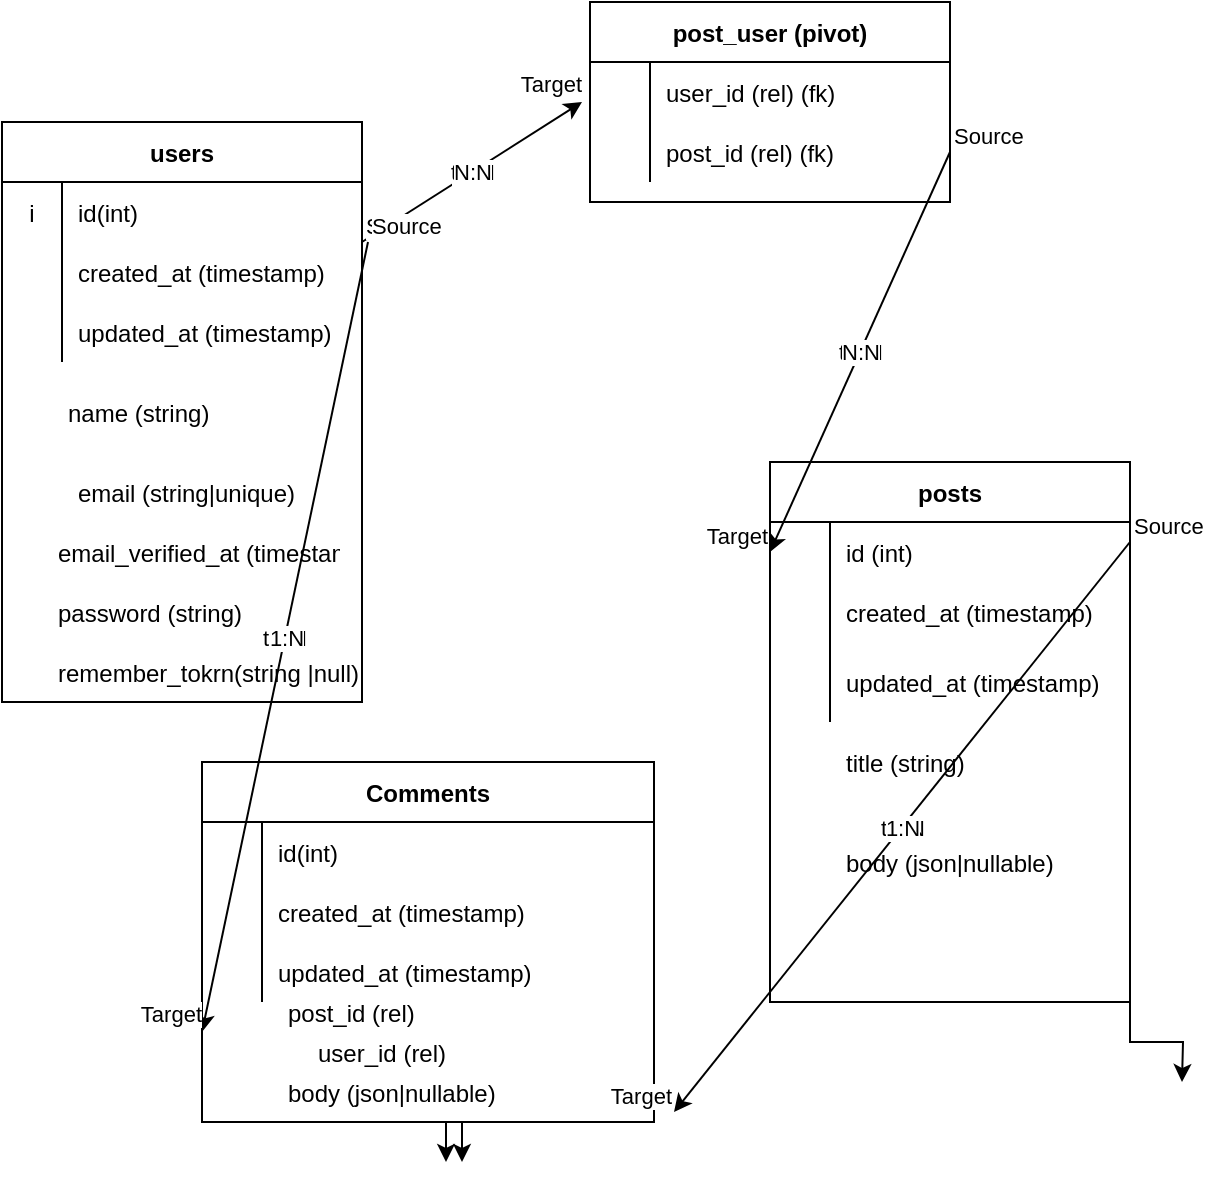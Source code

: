 <mxfile version="20.2.8" type="github">
  <diagram id="8dreg-q9kGqba0H9kzo7" name="Page-1">
    <mxGraphModel dx="672" dy="872" grid="1" gridSize="10" guides="1" tooltips="1" connect="1" arrows="1" fold="1" page="1" pageScale="1" pageWidth="827" pageHeight="1169" math="0" shadow="0">
      <root>
        <mxCell id="0" />
        <mxCell id="1" parent="0" />
        <mxCell id="YiDzQwT6IjPgcqFOA3XR-5" value="users" style="shape=table;startSize=30;container=1;collapsible=1;childLayout=tableLayout;fixedRows=1;rowLines=0;fontStyle=1;align=center;resizeLast=1;" vertex="1" parent="1">
          <mxGeometry x="30" y="160" width="180" height="290" as="geometry" />
        </mxCell>
        <mxCell id="YiDzQwT6IjPgcqFOA3XR-15" value="" style="shape=tableRow;horizontal=0;startSize=0;swimlaneHead=0;swimlaneBody=0;fillColor=none;collapsible=0;dropTarget=0;points=[[0,0.5],[1,0.5]];portConstraint=eastwest;top=0;left=0;right=0;bottom=0;" vertex="1" parent="YiDzQwT6IjPgcqFOA3XR-5">
          <mxGeometry y="30" width="180" height="30" as="geometry" />
        </mxCell>
        <mxCell id="YiDzQwT6IjPgcqFOA3XR-16" value="i" style="shape=partialRectangle;connectable=0;fillColor=none;top=0;left=0;bottom=0;right=0;editable=1;overflow=hidden;" vertex="1" parent="YiDzQwT6IjPgcqFOA3XR-15">
          <mxGeometry width="30" height="30" as="geometry">
            <mxRectangle width="30" height="30" as="alternateBounds" />
          </mxGeometry>
        </mxCell>
        <mxCell id="YiDzQwT6IjPgcqFOA3XR-17" value="id(int)" style="shape=partialRectangle;connectable=0;fillColor=none;top=0;left=0;bottom=0;right=0;align=left;spacingLeft=6;overflow=hidden;" vertex="1" parent="YiDzQwT6IjPgcqFOA3XR-15">
          <mxGeometry x="30" width="150" height="30" as="geometry">
            <mxRectangle width="150" height="30" as="alternateBounds" />
          </mxGeometry>
        </mxCell>
        <mxCell id="YiDzQwT6IjPgcqFOA3XR-9" value="" style="shape=tableRow;horizontal=0;startSize=0;swimlaneHead=0;swimlaneBody=0;fillColor=none;collapsible=0;dropTarget=0;points=[[0,0.5],[1,0.5]];portConstraint=eastwest;top=0;left=0;right=0;bottom=0;" vertex="1" parent="YiDzQwT6IjPgcqFOA3XR-5">
          <mxGeometry y="60" width="180" height="30" as="geometry" />
        </mxCell>
        <mxCell id="YiDzQwT6IjPgcqFOA3XR-10" value="" style="shape=partialRectangle;connectable=0;fillColor=none;top=0;left=0;bottom=0;right=0;editable=1;overflow=hidden;" vertex="1" parent="YiDzQwT6IjPgcqFOA3XR-9">
          <mxGeometry width="30" height="30" as="geometry">
            <mxRectangle width="30" height="30" as="alternateBounds" />
          </mxGeometry>
        </mxCell>
        <mxCell id="YiDzQwT6IjPgcqFOA3XR-11" value="created_at (timestamp)" style="shape=partialRectangle;connectable=0;fillColor=none;top=0;left=0;bottom=0;right=0;align=left;spacingLeft=6;overflow=hidden;" vertex="1" parent="YiDzQwT6IjPgcqFOA3XR-9">
          <mxGeometry x="30" width="150" height="30" as="geometry">
            <mxRectangle width="150" height="30" as="alternateBounds" />
          </mxGeometry>
        </mxCell>
        <mxCell id="YiDzQwT6IjPgcqFOA3XR-12" value="" style="shape=tableRow;horizontal=0;startSize=0;swimlaneHead=0;swimlaneBody=0;fillColor=none;collapsible=0;dropTarget=0;points=[[0,0.5],[1,0.5]];portConstraint=eastwest;top=0;left=0;right=0;bottom=0;" vertex="1" parent="YiDzQwT6IjPgcqFOA3XR-5">
          <mxGeometry y="90" width="180" height="30" as="geometry" />
        </mxCell>
        <mxCell id="YiDzQwT6IjPgcqFOA3XR-13" value="" style="shape=partialRectangle;connectable=0;fillColor=none;top=0;left=0;bottom=0;right=0;editable=1;overflow=hidden;" vertex="1" parent="YiDzQwT6IjPgcqFOA3XR-12">
          <mxGeometry width="30" height="30" as="geometry">
            <mxRectangle width="30" height="30" as="alternateBounds" />
          </mxGeometry>
        </mxCell>
        <mxCell id="YiDzQwT6IjPgcqFOA3XR-14" value="updated_at (timestamp)" style="shape=partialRectangle;connectable=0;fillColor=none;top=0;left=0;bottom=0;right=0;align=left;spacingLeft=6;overflow=hidden;" vertex="1" parent="YiDzQwT6IjPgcqFOA3XR-12">
          <mxGeometry x="30" width="150" height="30" as="geometry">
            <mxRectangle width="150" height="30" as="alternateBounds" />
          </mxGeometry>
        </mxCell>
        <mxCell id="YiDzQwT6IjPgcqFOA3XR-99" style="edgeStyle=orthogonalEdgeStyle;rounded=0;orthogonalLoop=1;jettySize=auto;html=1;exitX=1;exitY=1;exitDx=0;exitDy=0;" edge="1" parent="1" source="YiDzQwT6IjPgcqFOA3XR-18">
          <mxGeometry relative="1" as="geometry">
            <mxPoint x="620" y="640" as="targetPoint" />
          </mxGeometry>
        </mxCell>
        <mxCell id="YiDzQwT6IjPgcqFOA3XR-18" value="posts" style="shape=table;startSize=30;container=1;collapsible=1;childLayout=tableLayout;fixedRows=1;rowLines=0;fontStyle=1;align=center;resizeLast=1;" vertex="1" parent="1">
          <mxGeometry x="414" y="330" width="180" height="270" as="geometry" />
        </mxCell>
        <mxCell id="YiDzQwT6IjPgcqFOA3XR-28" value="" style="shape=tableRow;horizontal=0;startSize=0;swimlaneHead=0;swimlaneBody=0;fillColor=none;collapsible=0;dropTarget=0;points=[[0,0.5],[1,0.5]];portConstraint=eastwest;top=0;left=0;right=0;bottom=0;" vertex="1" parent="YiDzQwT6IjPgcqFOA3XR-18">
          <mxGeometry y="30" width="180" height="30" as="geometry" />
        </mxCell>
        <mxCell id="YiDzQwT6IjPgcqFOA3XR-29" value="" style="shape=partialRectangle;connectable=0;fillColor=none;top=0;left=0;bottom=0;right=0;editable=1;overflow=hidden;" vertex="1" parent="YiDzQwT6IjPgcqFOA3XR-28">
          <mxGeometry width="30" height="30" as="geometry">
            <mxRectangle width="30" height="30" as="alternateBounds" />
          </mxGeometry>
        </mxCell>
        <mxCell id="YiDzQwT6IjPgcqFOA3XR-30" value="id (int)" style="shape=partialRectangle;connectable=0;fillColor=none;top=0;left=0;bottom=0;right=0;align=left;spacingLeft=6;overflow=hidden;" vertex="1" parent="YiDzQwT6IjPgcqFOA3XR-28">
          <mxGeometry x="30" width="150" height="30" as="geometry">
            <mxRectangle width="150" height="30" as="alternateBounds" />
          </mxGeometry>
        </mxCell>
        <mxCell id="YiDzQwT6IjPgcqFOA3XR-22" value="" style="shape=tableRow;horizontal=0;startSize=0;swimlaneHead=0;swimlaneBody=0;fillColor=none;collapsible=0;dropTarget=0;points=[[0,0.5],[1,0.5]];portConstraint=eastwest;top=0;left=0;right=0;bottom=0;" vertex="1" parent="YiDzQwT6IjPgcqFOA3XR-18">
          <mxGeometry y="60" width="180" height="30" as="geometry" />
        </mxCell>
        <mxCell id="YiDzQwT6IjPgcqFOA3XR-23" value="" style="shape=partialRectangle;connectable=0;fillColor=none;top=0;left=0;bottom=0;right=0;editable=1;overflow=hidden;" vertex="1" parent="YiDzQwT6IjPgcqFOA3XR-22">
          <mxGeometry width="30" height="30" as="geometry">
            <mxRectangle width="30" height="30" as="alternateBounds" />
          </mxGeometry>
        </mxCell>
        <mxCell id="YiDzQwT6IjPgcqFOA3XR-24" value="created_at (timestamp)" style="shape=partialRectangle;connectable=0;fillColor=none;top=0;left=0;bottom=0;right=0;align=left;spacingLeft=6;overflow=hidden;" vertex="1" parent="YiDzQwT6IjPgcqFOA3XR-22">
          <mxGeometry x="30" width="150" height="30" as="geometry">
            <mxRectangle width="150" height="30" as="alternateBounds" />
          </mxGeometry>
        </mxCell>
        <mxCell id="YiDzQwT6IjPgcqFOA3XR-25" value="" style="shape=tableRow;horizontal=0;startSize=0;swimlaneHead=0;swimlaneBody=0;fillColor=none;collapsible=0;dropTarget=0;points=[[0,0.5],[1,0.5]];portConstraint=eastwest;top=0;left=0;right=0;bottom=0;" vertex="1" parent="YiDzQwT6IjPgcqFOA3XR-18">
          <mxGeometry y="90" width="180" height="40" as="geometry" />
        </mxCell>
        <mxCell id="YiDzQwT6IjPgcqFOA3XR-26" value="" style="shape=partialRectangle;connectable=0;fillColor=none;top=0;left=0;bottom=0;right=0;editable=1;overflow=hidden;" vertex="1" parent="YiDzQwT6IjPgcqFOA3XR-25">
          <mxGeometry width="30" height="40" as="geometry">
            <mxRectangle width="30" height="40" as="alternateBounds" />
          </mxGeometry>
        </mxCell>
        <mxCell id="YiDzQwT6IjPgcqFOA3XR-27" value="updated_at (timestamp)" style="shape=partialRectangle;connectable=0;fillColor=none;top=0;left=0;bottom=0;right=0;align=left;spacingLeft=6;overflow=hidden;" vertex="1" parent="YiDzQwT6IjPgcqFOA3XR-25">
          <mxGeometry x="30" width="150" height="40" as="geometry">
            <mxRectangle width="150" height="40" as="alternateBounds" />
          </mxGeometry>
        </mxCell>
        <mxCell id="YiDzQwT6IjPgcqFOA3XR-31" value="post_user (pivot)" style="shape=table;startSize=30;container=1;collapsible=1;childLayout=tableLayout;fixedRows=1;rowLines=0;fontStyle=1;align=center;resizeLast=1;" vertex="1" parent="1">
          <mxGeometry x="324" y="100" width="180" height="100" as="geometry" />
        </mxCell>
        <mxCell id="YiDzQwT6IjPgcqFOA3XR-35" value="" style="shape=tableRow;horizontal=0;startSize=0;swimlaneHead=0;swimlaneBody=0;fillColor=none;collapsible=0;dropTarget=0;points=[[0,0.5],[1,0.5]];portConstraint=eastwest;top=0;left=0;right=0;bottom=0;" vertex="1" parent="YiDzQwT6IjPgcqFOA3XR-31">
          <mxGeometry y="30" width="180" height="30" as="geometry" />
        </mxCell>
        <mxCell id="YiDzQwT6IjPgcqFOA3XR-36" value="" style="shape=partialRectangle;connectable=0;fillColor=none;top=0;left=0;bottom=0;right=0;editable=1;overflow=hidden;" vertex="1" parent="YiDzQwT6IjPgcqFOA3XR-35">
          <mxGeometry width="30" height="30" as="geometry">
            <mxRectangle width="30" height="30" as="alternateBounds" />
          </mxGeometry>
        </mxCell>
        <mxCell id="YiDzQwT6IjPgcqFOA3XR-37" value="user_id (rel) (fk)" style="shape=partialRectangle;connectable=0;fillColor=none;top=0;left=0;bottom=0;right=0;align=left;spacingLeft=6;overflow=hidden;" vertex="1" parent="YiDzQwT6IjPgcqFOA3XR-35">
          <mxGeometry x="30" width="150" height="30" as="geometry">
            <mxRectangle width="150" height="30" as="alternateBounds" />
          </mxGeometry>
        </mxCell>
        <mxCell id="YiDzQwT6IjPgcqFOA3XR-38" value="" style="shape=tableRow;horizontal=0;startSize=0;swimlaneHead=0;swimlaneBody=0;fillColor=none;collapsible=0;dropTarget=0;points=[[0,0.5],[1,0.5]];portConstraint=eastwest;top=0;left=0;right=0;bottom=0;" vertex="1" parent="YiDzQwT6IjPgcqFOA3XR-31">
          <mxGeometry y="60" width="180" height="30" as="geometry" />
        </mxCell>
        <mxCell id="YiDzQwT6IjPgcqFOA3XR-39" value="" style="shape=partialRectangle;connectable=0;fillColor=none;top=0;left=0;bottom=0;right=0;editable=1;overflow=hidden;" vertex="1" parent="YiDzQwT6IjPgcqFOA3XR-38">
          <mxGeometry width="30" height="30" as="geometry">
            <mxRectangle width="30" height="30" as="alternateBounds" />
          </mxGeometry>
        </mxCell>
        <mxCell id="YiDzQwT6IjPgcqFOA3XR-40" value="post_id (rel) (fk)" style="shape=partialRectangle;connectable=0;fillColor=none;top=0;left=0;bottom=0;right=0;align=left;spacingLeft=6;overflow=hidden;" vertex="1" parent="YiDzQwT6IjPgcqFOA3XR-38">
          <mxGeometry x="30" width="150" height="30" as="geometry">
            <mxRectangle width="150" height="30" as="alternateBounds" />
          </mxGeometry>
        </mxCell>
        <mxCell id="YiDzQwT6IjPgcqFOA3XR-45" value="tN:N" style="endArrow=classic;html=1;rounded=0;" edge="1" parent="1">
          <mxGeometry relative="1" as="geometry">
            <mxPoint x="210" y="220" as="sourcePoint" />
            <mxPoint x="320" y="150" as="targetPoint" />
          </mxGeometry>
        </mxCell>
        <mxCell id="YiDzQwT6IjPgcqFOA3XR-46" value="N:N&lt;br&gt;" style="edgeLabel;resizable=0;html=1;align=center;verticalAlign=middle;" connectable="0" vertex="1" parent="YiDzQwT6IjPgcqFOA3XR-45">
          <mxGeometry relative="1" as="geometry" />
        </mxCell>
        <mxCell id="YiDzQwT6IjPgcqFOA3XR-47" value="Source" style="edgeLabel;resizable=0;html=1;align=left;verticalAlign=bottom;" connectable="0" vertex="1" parent="YiDzQwT6IjPgcqFOA3XR-45">
          <mxGeometry x="-1" relative="1" as="geometry" />
        </mxCell>
        <mxCell id="YiDzQwT6IjPgcqFOA3XR-48" value="Target" style="edgeLabel;resizable=0;html=1;align=right;verticalAlign=bottom;" connectable="0" vertex="1" parent="YiDzQwT6IjPgcqFOA3XR-45">
          <mxGeometry x="1" relative="1" as="geometry" />
        </mxCell>
        <mxCell id="YiDzQwT6IjPgcqFOA3XR-49" value="tN:N" style="endArrow=classic;html=1;rounded=0;entryX=0;entryY=0.5;entryDx=0;entryDy=0;exitX=1;exitY=0.5;exitDx=0;exitDy=0;" edge="1" parent="1" source="YiDzQwT6IjPgcqFOA3XR-38" target="YiDzQwT6IjPgcqFOA3XR-28">
          <mxGeometry relative="1" as="geometry">
            <mxPoint x="504" y="240" as="sourcePoint" />
            <mxPoint x="614" y="170" as="targetPoint" />
          </mxGeometry>
        </mxCell>
        <mxCell id="YiDzQwT6IjPgcqFOA3XR-50" value="N:N&lt;br&gt;" style="edgeLabel;resizable=0;html=1;align=center;verticalAlign=middle;" connectable="0" vertex="1" parent="YiDzQwT6IjPgcqFOA3XR-49">
          <mxGeometry relative="1" as="geometry" />
        </mxCell>
        <mxCell id="YiDzQwT6IjPgcqFOA3XR-51" value="Source" style="edgeLabel;resizable=0;html=1;align=left;verticalAlign=bottom;" connectable="0" vertex="1" parent="YiDzQwT6IjPgcqFOA3XR-49">
          <mxGeometry x="-1" relative="1" as="geometry" />
        </mxCell>
        <mxCell id="YiDzQwT6IjPgcqFOA3XR-52" value="Target" style="edgeLabel;resizable=0;html=1;align=right;verticalAlign=bottom;" connectable="0" vertex="1" parent="YiDzQwT6IjPgcqFOA3XR-49">
          <mxGeometry x="1" relative="1" as="geometry" />
        </mxCell>
        <mxCell id="YiDzQwT6IjPgcqFOA3XR-96" style="edgeStyle=orthogonalEdgeStyle;rounded=0;orthogonalLoop=1;jettySize=auto;html=1;exitX=0.5;exitY=1;exitDx=0;exitDy=0;" edge="1" parent="1" source="YiDzQwT6IjPgcqFOA3XR-54">
          <mxGeometry relative="1" as="geometry">
            <mxPoint x="252" y="680" as="targetPoint" />
          </mxGeometry>
        </mxCell>
        <mxCell id="YiDzQwT6IjPgcqFOA3XR-98" style="edgeStyle=orthogonalEdgeStyle;rounded=0;orthogonalLoop=1;jettySize=auto;html=1;exitX=0.5;exitY=1;exitDx=0;exitDy=0;" edge="1" parent="1" source="YiDzQwT6IjPgcqFOA3XR-54">
          <mxGeometry relative="1" as="geometry">
            <mxPoint x="260" y="680" as="targetPoint" />
          </mxGeometry>
        </mxCell>
        <mxCell id="YiDzQwT6IjPgcqFOA3XR-54" value="Comments" style="shape=table;startSize=30;container=1;collapsible=1;childLayout=tableLayout;fixedRows=1;rowLines=0;fontStyle=1;align=center;resizeLast=1;" vertex="1" parent="1">
          <mxGeometry x="130" y="480" width="226" height="180" as="geometry" />
        </mxCell>
        <mxCell id="YiDzQwT6IjPgcqFOA3XR-55" value="" style="shape=tableRow;horizontal=0;startSize=0;swimlaneHead=0;swimlaneBody=0;fillColor=none;collapsible=0;dropTarget=0;points=[[0,0.5],[1,0.5]];portConstraint=eastwest;top=0;left=0;right=0;bottom=0;" vertex="1" parent="YiDzQwT6IjPgcqFOA3XR-54">
          <mxGeometry y="30" width="226" height="30" as="geometry" />
        </mxCell>
        <mxCell id="YiDzQwT6IjPgcqFOA3XR-56" value="" style="shape=partialRectangle;connectable=0;fillColor=none;top=0;left=0;bottom=0;right=0;editable=1;overflow=hidden;" vertex="1" parent="YiDzQwT6IjPgcqFOA3XR-55">
          <mxGeometry width="30" height="30" as="geometry">
            <mxRectangle width="30" height="30" as="alternateBounds" />
          </mxGeometry>
        </mxCell>
        <mxCell id="YiDzQwT6IjPgcqFOA3XR-57" value="id(int)" style="shape=partialRectangle;connectable=0;fillColor=none;top=0;left=0;bottom=0;right=0;align=left;spacingLeft=6;overflow=hidden;" vertex="1" parent="YiDzQwT6IjPgcqFOA3XR-55">
          <mxGeometry x="30" width="196" height="30" as="geometry">
            <mxRectangle width="196" height="30" as="alternateBounds" />
          </mxGeometry>
        </mxCell>
        <mxCell id="YiDzQwT6IjPgcqFOA3XR-58" value="" style="shape=tableRow;horizontal=0;startSize=0;swimlaneHead=0;swimlaneBody=0;fillColor=none;collapsible=0;dropTarget=0;points=[[0,0.5],[1,0.5]];portConstraint=eastwest;top=0;left=0;right=0;bottom=0;" vertex="1" parent="YiDzQwT6IjPgcqFOA3XR-54">
          <mxGeometry y="60" width="226" height="30" as="geometry" />
        </mxCell>
        <mxCell id="YiDzQwT6IjPgcqFOA3XR-59" value="" style="shape=partialRectangle;connectable=0;fillColor=none;top=0;left=0;bottom=0;right=0;editable=1;overflow=hidden;" vertex="1" parent="YiDzQwT6IjPgcqFOA3XR-58">
          <mxGeometry width="30" height="30" as="geometry">
            <mxRectangle width="30" height="30" as="alternateBounds" />
          </mxGeometry>
        </mxCell>
        <mxCell id="YiDzQwT6IjPgcqFOA3XR-60" value="created_at (timestamp)" style="shape=partialRectangle;connectable=0;fillColor=none;top=0;left=0;bottom=0;right=0;align=left;spacingLeft=6;overflow=hidden;" vertex="1" parent="YiDzQwT6IjPgcqFOA3XR-58">
          <mxGeometry x="30" width="196" height="30" as="geometry">
            <mxRectangle width="196" height="30" as="alternateBounds" />
          </mxGeometry>
        </mxCell>
        <mxCell id="YiDzQwT6IjPgcqFOA3XR-61" value="" style="shape=tableRow;horizontal=0;startSize=0;swimlaneHead=0;swimlaneBody=0;fillColor=none;collapsible=0;dropTarget=0;points=[[0,0.5],[1,0.5]];portConstraint=eastwest;top=0;left=0;right=0;bottom=0;" vertex="1" parent="YiDzQwT6IjPgcqFOA3XR-54">
          <mxGeometry y="90" width="226" height="30" as="geometry" />
        </mxCell>
        <mxCell id="YiDzQwT6IjPgcqFOA3XR-62" value="" style="shape=partialRectangle;connectable=0;fillColor=none;top=0;left=0;bottom=0;right=0;editable=1;overflow=hidden;" vertex="1" parent="YiDzQwT6IjPgcqFOA3XR-61">
          <mxGeometry width="30" height="30" as="geometry">
            <mxRectangle width="30" height="30" as="alternateBounds" />
          </mxGeometry>
        </mxCell>
        <mxCell id="YiDzQwT6IjPgcqFOA3XR-63" value="updated_at (timestamp)" style="shape=partialRectangle;connectable=0;fillColor=none;top=0;left=0;bottom=0;right=0;align=left;spacingLeft=6;overflow=hidden;" vertex="1" parent="YiDzQwT6IjPgcqFOA3XR-61">
          <mxGeometry x="30" width="196" height="30" as="geometry">
            <mxRectangle width="196" height="30" as="alternateBounds" />
          </mxGeometry>
        </mxCell>
        <mxCell id="YiDzQwT6IjPgcqFOA3XR-64" value="" style="shape=tableRow;horizontal=0;startSize=0;swimlaneHead=0;swimlaneBody=0;fillColor=none;collapsible=0;dropTarget=0;points=[[0,0.5],[1,0.5]];portConstraint=eastwest;top=0;left=0;right=0;bottom=0;" vertex="1" parent="1">
          <mxGeometry x="150" y="610" width="216" height="30" as="geometry" />
        </mxCell>
        <mxCell id="YiDzQwT6IjPgcqFOA3XR-65" value="" style="shape=partialRectangle;connectable=0;fillColor=none;top=0;left=0;bottom=0;right=0;editable=1;overflow=hidden;" vertex="1" parent="YiDzQwT6IjPgcqFOA3XR-64">
          <mxGeometry width="30" height="30" as="geometry">
            <mxRectangle width="30" height="30" as="alternateBounds" />
          </mxGeometry>
        </mxCell>
        <mxCell id="YiDzQwT6IjPgcqFOA3XR-66" value="user_id (rel)" style="shape=partialRectangle;connectable=0;fillColor=none;top=0;left=0;bottom=0;right=0;align=left;spacingLeft=6;overflow=hidden;" vertex="1" parent="YiDzQwT6IjPgcqFOA3XR-64">
          <mxGeometry x="30" width="186" height="30" as="geometry">
            <mxRectangle width="186" height="30" as="alternateBounds" />
          </mxGeometry>
        </mxCell>
        <mxCell id="YiDzQwT6IjPgcqFOA3XR-67" value="" style="shape=tableRow;horizontal=0;startSize=0;swimlaneHead=0;swimlaneBody=0;fillColor=none;collapsible=0;dropTarget=0;points=[[0,0.5],[1,0.5]];portConstraint=eastwest;top=0;left=0;right=0;bottom=0;" vertex="1" parent="1">
          <mxGeometry x="150" y="640" width="216" height="30" as="geometry" />
        </mxCell>
        <mxCell id="YiDzQwT6IjPgcqFOA3XR-68" value="" style="shape=partialRectangle;connectable=0;fillColor=none;top=0;left=0;bottom=0;right=0;editable=1;overflow=hidden;" vertex="1" parent="YiDzQwT6IjPgcqFOA3XR-67">
          <mxGeometry width="30" height="30" as="geometry">
            <mxRectangle width="30" height="30" as="alternateBounds" />
          </mxGeometry>
        </mxCell>
        <mxCell id="YiDzQwT6IjPgcqFOA3XR-69" value="body (json|nullable)" style="shape=partialRectangle;connectable=0;fillColor=none;top=0;left=0;bottom=0;right=0;align=left;spacingLeft=6;overflow=hidden;" vertex="1" parent="YiDzQwT6IjPgcqFOA3XR-67">
          <mxGeometry x="15" y="-10" width="186" height="30" as="geometry">
            <mxRectangle width="186" height="30" as="alternateBounds" />
          </mxGeometry>
        </mxCell>
        <mxCell id="YiDzQwT6IjPgcqFOA3XR-70" value="tN:N" style="endArrow=classic;html=1;rounded=0;entryX=0;entryY=0.75;entryDx=0;entryDy=0;" edge="1" parent="1" target="YiDzQwT6IjPgcqFOA3XR-54">
          <mxGeometry relative="1" as="geometry">
            <mxPoint x="213" y="220" as="sourcePoint" />
            <mxPoint x="213" y="490" as="targetPoint" />
          </mxGeometry>
        </mxCell>
        <mxCell id="YiDzQwT6IjPgcqFOA3XR-71" value="1:N" style="edgeLabel;resizable=0;html=1;align=center;verticalAlign=middle;" connectable="0" vertex="1" parent="YiDzQwT6IjPgcqFOA3XR-70">
          <mxGeometry relative="1" as="geometry" />
        </mxCell>
        <mxCell id="YiDzQwT6IjPgcqFOA3XR-72" value="Source" style="edgeLabel;resizable=0;html=1;align=left;verticalAlign=bottom;" connectable="0" vertex="1" parent="YiDzQwT6IjPgcqFOA3XR-70">
          <mxGeometry x="-1" relative="1" as="geometry" />
        </mxCell>
        <mxCell id="YiDzQwT6IjPgcqFOA3XR-73" value="Target" style="edgeLabel;resizable=0;html=1;align=right;verticalAlign=bottom;" connectable="0" vertex="1" parent="YiDzQwT6IjPgcqFOA3XR-70">
          <mxGeometry x="1" relative="1" as="geometry" />
        </mxCell>
        <mxCell id="YiDzQwT6IjPgcqFOA3XR-74" value="tN:N" style="endArrow=classic;html=1;rounded=0;entryX=1;entryY=0.5;entryDx=0;entryDy=0;" edge="1" parent="1" target="YiDzQwT6IjPgcqFOA3XR-67">
          <mxGeometry relative="1" as="geometry">
            <mxPoint x="594" y="370" as="sourcePoint" />
            <mxPoint x="525" y="775" as="targetPoint" />
          </mxGeometry>
        </mxCell>
        <mxCell id="YiDzQwT6IjPgcqFOA3XR-75" value="1:N" style="edgeLabel;resizable=0;html=1;align=center;verticalAlign=middle;" connectable="0" vertex="1" parent="YiDzQwT6IjPgcqFOA3XR-74">
          <mxGeometry relative="1" as="geometry" />
        </mxCell>
        <mxCell id="YiDzQwT6IjPgcqFOA3XR-76" value="Source" style="edgeLabel;resizable=0;html=1;align=left;verticalAlign=bottom;" connectable="0" vertex="1" parent="YiDzQwT6IjPgcqFOA3XR-74">
          <mxGeometry x="-1" relative="1" as="geometry" />
        </mxCell>
        <mxCell id="YiDzQwT6IjPgcqFOA3XR-77" value="Target" style="edgeLabel;resizable=0;html=1;align=right;verticalAlign=bottom;" connectable="0" vertex="1" parent="YiDzQwT6IjPgcqFOA3XR-74">
          <mxGeometry x="1" relative="1" as="geometry" />
        </mxCell>
        <mxCell id="YiDzQwT6IjPgcqFOA3XR-78" value="" style="shape=tableRow;horizontal=0;startSize=0;swimlaneHead=0;swimlaneBody=0;fillColor=none;collapsible=0;dropTarget=0;points=[[0,0.5],[1,0.5]];portConstraint=eastwest;top=0;left=0;right=0;bottom=0;" vertex="1" parent="1">
          <mxGeometry x="40" y="280" width="180" height="30" as="geometry" />
        </mxCell>
        <mxCell id="YiDzQwT6IjPgcqFOA3XR-79" value="" style="shape=partialRectangle;connectable=0;fillColor=none;top=0;left=0;bottom=0;right=0;editable=1;overflow=hidden;" vertex="1" parent="YiDzQwT6IjPgcqFOA3XR-78">
          <mxGeometry width="30" height="30" as="geometry">
            <mxRectangle width="30" height="30" as="alternateBounds" />
          </mxGeometry>
        </mxCell>
        <mxCell id="YiDzQwT6IjPgcqFOA3XR-80" value="name (string)" style="shape=partialRectangle;connectable=0;fillColor=none;top=0;left=0;bottom=0;right=0;align=left;spacingLeft=6;overflow=hidden;" vertex="1" parent="YiDzQwT6IjPgcqFOA3XR-78">
          <mxGeometry x="15" y="10" width="150" height="30" as="geometry">
            <mxRectangle width="150" height="30" as="alternateBounds" />
          </mxGeometry>
        </mxCell>
        <mxCell id="YiDzQwT6IjPgcqFOA3XR-81" value="" style="shape=tableRow;horizontal=0;startSize=0;swimlaneHead=0;swimlaneBody=0;fillColor=none;collapsible=0;dropTarget=0;points=[[0,0.5],[1,0.5]];portConstraint=eastwest;top=0;left=0;right=0;bottom=0;" vertex="1" parent="1">
          <mxGeometry x="50" y="270" width="180" height="30" as="geometry" />
        </mxCell>
        <mxCell id="YiDzQwT6IjPgcqFOA3XR-82" value="" style="shape=partialRectangle;connectable=0;fillColor=none;top=0;left=0;bottom=0;right=0;editable=1;overflow=hidden;" vertex="1" parent="YiDzQwT6IjPgcqFOA3XR-81">
          <mxGeometry width="30" height="30" as="geometry">
            <mxRectangle width="30" height="30" as="alternateBounds" />
          </mxGeometry>
        </mxCell>
        <mxCell id="YiDzQwT6IjPgcqFOA3XR-84" value="" style="shape=tableRow;horizontal=0;startSize=0;swimlaneHead=0;swimlaneBody=0;fillColor=none;collapsible=0;dropTarget=0;points=[[0,0.5],[1,0.5]];portConstraint=eastwest;top=0;left=0;right=0;bottom=0;" vertex="1" parent="1">
          <mxGeometry x="60" y="280" width="180" height="30" as="geometry" />
        </mxCell>
        <mxCell id="YiDzQwT6IjPgcqFOA3XR-85" value="" style="shape=partialRectangle;connectable=0;fillColor=none;top=0;left=0;bottom=0;right=0;editable=1;overflow=hidden;" vertex="1" parent="YiDzQwT6IjPgcqFOA3XR-84">
          <mxGeometry width="30" height="30" as="geometry">
            <mxRectangle width="30" height="30" as="alternateBounds" />
          </mxGeometry>
        </mxCell>
        <mxCell id="YiDzQwT6IjPgcqFOA3XR-87" value="" style="shape=tableRow;horizontal=0;startSize=0;swimlaneHead=0;swimlaneBody=0;fillColor=none;collapsible=0;dropTarget=0;points=[[0,0.5],[1,0.5]];portConstraint=eastwest;top=0;left=0;right=0;bottom=0;" vertex="1" parent="1">
          <mxGeometry x="70" y="290" width="180" height="30" as="geometry" />
        </mxCell>
        <mxCell id="YiDzQwT6IjPgcqFOA3XR-88" value="" style="shape=partialRectangle;connectable=0;fillColor=none;top=0;left=0;bottom=0;right=0;editable=1;overflow=hidden;" vertex="1" parent="YiDzQwT6IjPgcqFOA3XR-87">
          <mxGeometry width="30" height="30" as="geometry">
            <mxRectangle width="30" height="30" as="alternateBounds" />
          </mxGeometry>
        </mxCell>
        <mxCell id="YiDzQwT6IjPgcqFOA3XR-90" value="" style="shape=tableRow;horizontal=0;startSize=0;swimlaneHead=0;swimlaneBody=0;fillColor=none;collapsible=0;dropTarget=0;points=[[0,0.5],[1,0.5]];portConstraint=eastwest;top=0;left=0;right=0;bottom=0;" vertex="1" parent="1">
          <mxGeometry x="40" y="420" width="180" height="30" as="geometry" />
        </mxCell>
        <mxCell id="YiDzQwT6IjPgcqFOA3XR-91" value="" style="shape=partialRectangle;connectable=0;fillColor=none;top=0;left=0;bottom=0;right=0;editable=1;overflow=hidden;" vertex="1" parent="YiDzQwT6IjPgcqFOA3XR-90">
          <mxGeometry width="30" height="30" as="geometry">
            <mxRectangle width="30" height="30" as="alternateBounds" />
          </mxGeometry>
        </mxCell>
        <mxCell id="YiDzQwT6IjPgcqFOA3XR-92" value="remember_tokrn(string |null)" style="shape=partialRectangle;connectable=0;fillColor=none;top=0;left=0;bottom=0;right=0;align=left;spacingLeft=6;overflow=hidden;" vertex="1" parent="YiDzQwT6IjPgcqFOA3XR-90">
          <mxGeometry x="10" width="170" height="30" as="geometry">
            <mxRectangle width="150" height="30" as="alternateBounds" />
          </mxGeometry>
        </mxCell>
        <mxCell id="YiDzQwT6IjPgcqFOA3XR-89" value="password (string)" style="shape=partialRectangle;connectable=0;fillColor=none;top=0;left=0;bottom=0;right=0;align=left;spacingLeft=6;overflow=hidden;" vertex="1" parent="1">
          <mxGeometry x="50" y="390" width="150" height="30" as="geometry">
            <mxRectangle width="150" height="30" as="alternateBounds" />
          </mxGeometry>
        </mxCell>
        <mxCell id="YiDzQwT6IjPgcqFOA3XR-86" value="email_verified_at (timestamp)" style="shape=partialRectangle;connectable=0;fillColor=none;top=0;left=0;bottom=0;right=0;align=left;spacingLeft=6;overflow=hidden;" vertex="1" parent="1">
          <mxGeometry x="50" y="360" width="150" height="30" as="geometry">
            <mxRectangle width="150" height="30" as="alternateBounds" />
          </mxGeometry>
        </mxCell>
        <mxCell id="YiDzQwT6IjPgcqFOA3XR-83" value="email (string|unique)" style="shape=partialRectangle;connectable=0;fillColor=none;top=0;left=0;bottom=0;right=0;align=left;spacingLeft=6;overflow=hidden;" vertex="1" parent="1">
          <mxGeometry x="60" y="330" width="150" height="30" as="geometry">
            <mxRectangle width="150" height="30" as="alternateBounds" />
          </mxGeometry>
        </mxCell>
        <mxCell id="YiDzQwT6IjPgcqFOA3XR-94" value="title (string)" style="shape=partialRectangle;connectable=0;fillColor=none;top=0;left=0;bottom=0;right=0;align=left;spacingLeft=6;overflow=hidden;" vertex="1" parent="1">
          <mxGeometry x="444" y="460" width="150" height="40" as="geometry">
            <mxRectangle width="150" height="40" as="alternateBounds" />
          </mxGeometry>
        </mxCell>
        <mxCell id="YiDzQwT6IjPgcqFOA3XR-95" value="body (json|nullable)" style="shape=partialRectangle;connectable=0;fillColor=none;top=0;left=0;bottom=0;right=0;align=left;spacingLeft=6;overflow=hidden;" vertex="1" parent="1">
          <mxGeometry x="444" y="510" width="150" height="40" as="geometry">
            <mxRectangle width="150" height="40" as="alternateBounds" />
          </mxGeometry>
        </mxCell>
        <mxCell id="YiDzQwT6IjPgcqFOA3XR-97" value="post_id (rel)" style="shape=partialRectangle;connectable=0;fillColor=none;top=0;left=0;bottom=0;right=0;align=left;spacingLeft=6;overflow=hidden;" vertex="1" parent="1">
          <mxGeometry x="165" y="590" width="186" height="30" as="geometry">
            <mxRectangle width="186" height="30" as="alternateBounds" />
          </mxGeometry>
        </mxCell>
      </root>
    </mxGraphModel>
  </diagram>
</mxfile>
